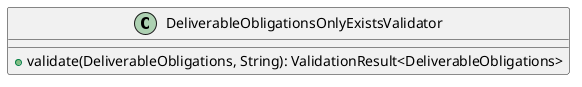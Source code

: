 @startuml

    class DeliverableObligationsOnlyExistsValidator [[DeliverableObligationsOnlyExistsValidator.html]] {
        +validate(DeliverableObligations, String): ValidationResult<DeliverableObligations>
    }

@enduml
